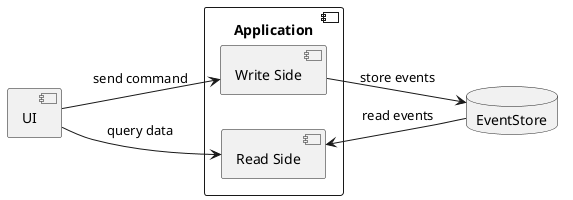 @startuml

left to right direction
database "EventStore" as ES
[UI] as UI

component "Application" as A {

[Write Side] as W
[Read Side] as R  

}

UI -down-> W : send command
UI -down-> R : query data

W -down-> ES : store events 
R <-down- ES : read events


@enduml